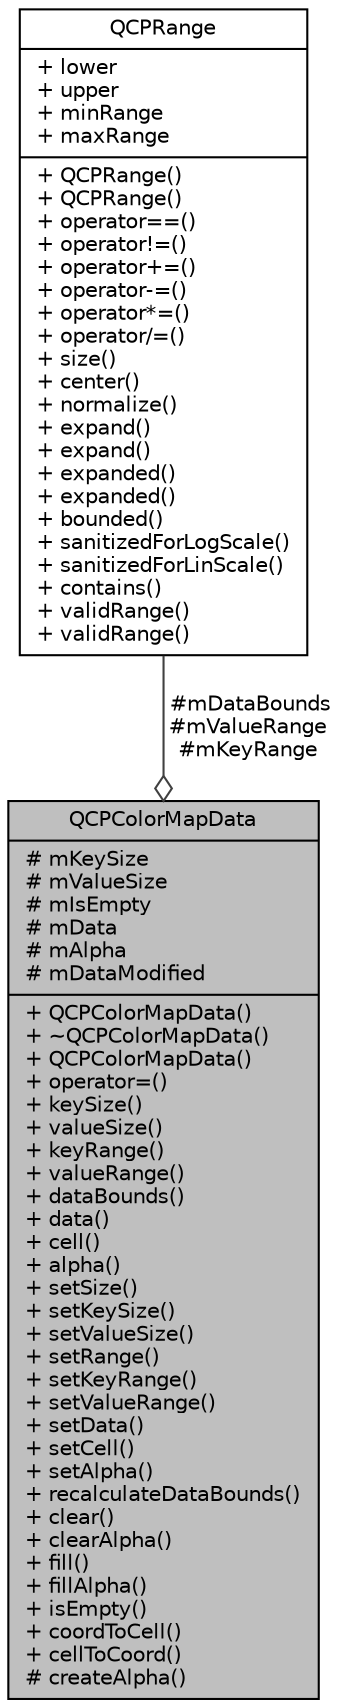 digraph "QCPColorMapData"
{
  edge [fontname="Helvetica",fontsize="10",labelfontname="Helvetica",labelfontsize="10"];
  node [fontname="Helvetica",fontsize="10",shape=record];
  Node323 [label="{QCPColorMapData\n|# mKeySize\l# mValueSize\l# mIsEmpty\l# mData\l# mAlpha\l# mDataModified\l|+ QCPColorMapData()\l+ ~QCPColorMapData()\l+ QCPColorMapData()\l+ operator=()\l+ keySize()\l+ valueSize()\l+ keyRange()\l+ valueRange()\l+ dataBounds()\l+ data()\l+ cell()\l+ alpha()\l+ setSize()\l+ setKeySize()\l+ setValueSize()\l+ setRange()\l+ setKeyRange()\l+ setValueRange()\l+ setData()\l+ setCell()\l+ setAlpha()\l+ recalculateDataBounds()\l+ clear()\l+ clearAlpha()\l+ fill()\l+ fillAlpha()\l+ isEmpty()\l+ coordToCell()\l+ cellToCoord()\l# createAlpha()\l}",height=0.2,width=0.4,color="black", fillcolor="grey75", style="filled", fontcolor="black"];
  Node324 -> Node323 [color="grey25",fontsize="10",style="solid",label=" #mDataBounds\n#mValueRange\n#mKeyRange" ,arrowhead="odiamond",fontname="Helvetica"];
  Node324 [label="{QCPRange\n|+ lower\l+ upper\l+ minRange\l+ maxRange\l|+ QCPRange()\l+ QCPRange()\l+ operator==()\l+ operator!=()\l+ operator+=()\l+ operator-=()\l+ operator*=()\l+ operator/=()\l+ size()\l+ center()\l+ normalize()\l+ expand()\l+ expand()\l+ expanded()\l+ expanded()\l+ bounded()\l+ sanitizedForLogScale()\l+ sanitizedForLinScale()\l+ contains()\l+ validRange()\l+ validRange()\l}",height=0.2,width=0.4,color="black", fillcolor="white", style="filled",URL="$classQCPRange.html",tooltip="Represents the range an axis is encompassing. "];
}
